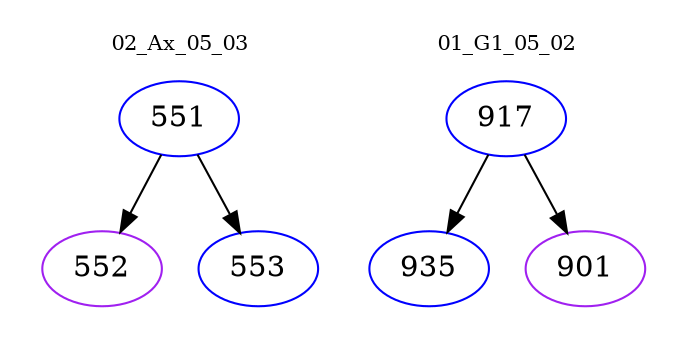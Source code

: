 digraph{
subgraph cluster_0 {
color = white
label = "02_Ax_05_03";
fontsize=10;
T0_551 [label="551", color="blue"]
T0_551 -> T0_552 [color="black"]
T0_552 [label="552", color="purple"]
T0_551 -> T0_553 [color="black"]
T0_553 [label="553", color="blue"]
}
subgraph cluster_1 {
color = white
label = "01_G1_05_02";
fontsize=10;
T1_917 [label="917", color="blue"]
T1_917 -> T1_935 [color="black"]
T1_935 [label="935", color="blue"]
T1_917 -> T1_901 [color="black"]
T1_901 [label="901", color="purple"]
}
}

